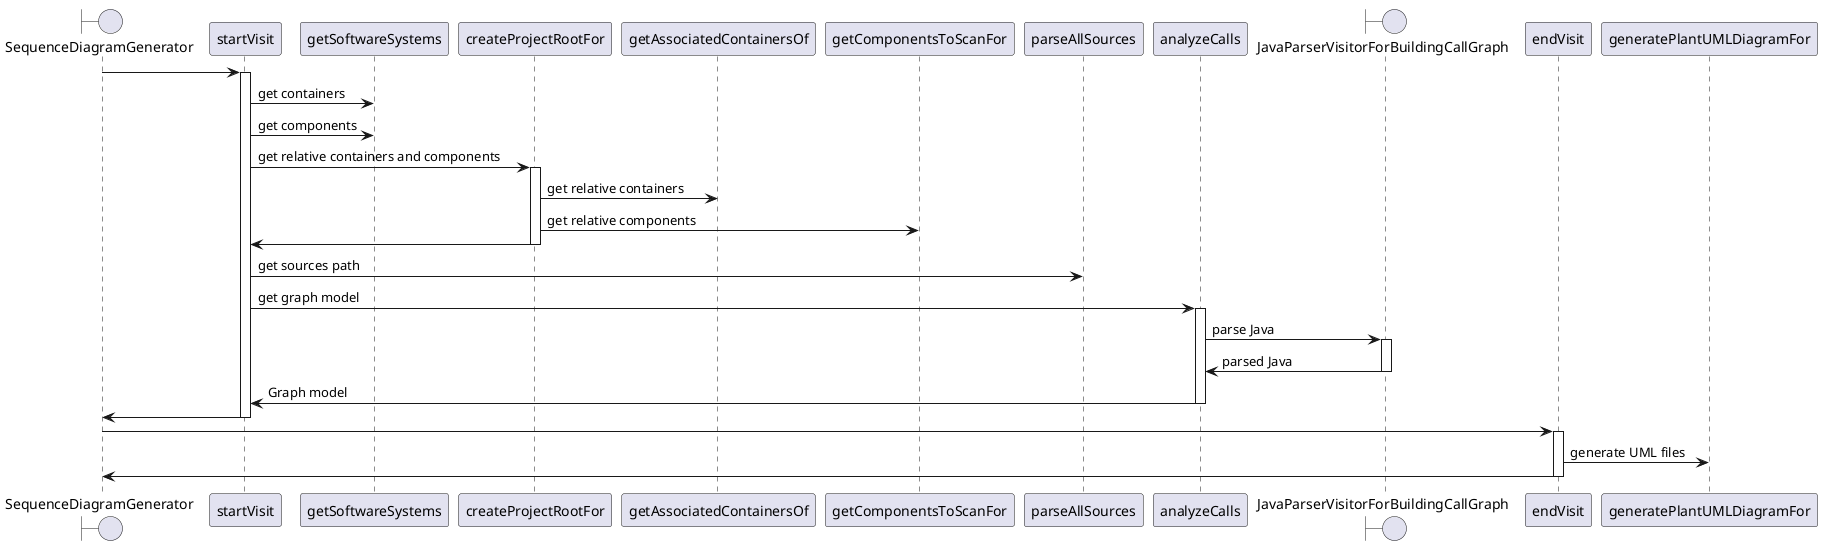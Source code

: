 @startuml

boundary SequenceDiagramGenerator
SequenceDiagramGenerator -> startVisit
activate startVisit

startVisit -> getSoftwareSystems: get containers

startVisit -> getSoftwareSystems: get components

startVisit -> createProjectRootFor: get relative containers and components
activate createProjectRootFor

createProjectRootFor -> getAssociatedContainersOf: get relative containers
createProjectRootFor -> getComponentsToScanFor: get relative components
createProjectRootFor -> startVisit
deactivate createProjectRootFor

startVisit -> parseAllSources: get sources path

startVisit -> analyzeCalls: get graph model
activate analyzeCalls


boundary JavaParserVisitorForBuildingCallGraph
analyzeCalls -> JavaParserVisitorForBuildingCallGraph: parse Java
activate JavaParserVisitorForBuildingCallGraph

JavaParserVisitorForBuildingCallGraph -> analyzeCalls: parsed Java
deactivate JavaParserVisitorForBuildingCallGraph

analyzeCalls -> startVisit: Graph model
deactivate analyzeCalls

startVisit -> SequenceDiagramGenerator
deactivate startVisit

SequenceDiagramGenerator -> endVisit
activate endVisit

endVisit -> generatePlantUMLDiagramFor: generate UML files

endVisit -> SequenceDiagramGenerator
deactivate endVisit

@enduml